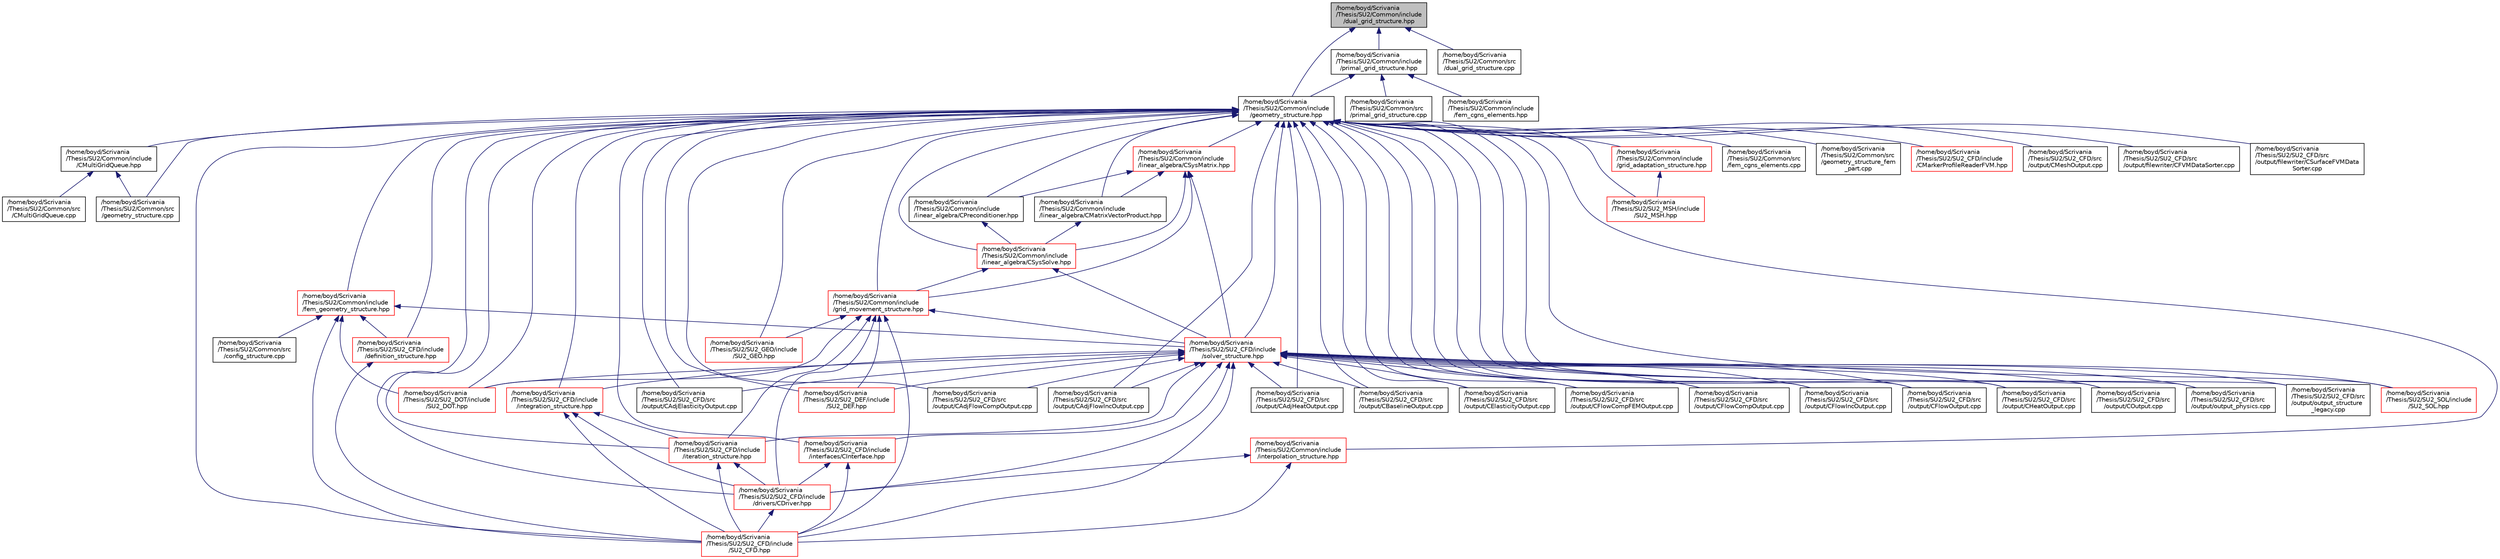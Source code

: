 digraph "/home/boyd/Scrivania/Thesis/SU2/Common/include/dual_grid_structure.hpp"
{
  edge [fontname="Helvetica",fontsize="10",labelfontname="Helvetica",labelfontsize="10"];
  node [fontname="Helvetica",fontsize="10",shape=record];
  Node29 [label="/home/boyd/Scrivania\l/Thesis/SU2/Common/include\l/dual_grid_structure.hpp",height=0.2,width=0.4,color="black", fillcolor="grey75", style="filled", fontcolor="black"];
  Node29 -> Node30 [dir="back",color="midnightblue",fontsize="10",style="solid",fontname="Helvetica"];
  Node30 [label="/home/boyd/Scrivania\l/Thesis/SU2/Common/include\l/primal_grid_structure.hpp",height=0.2,width=0.4,color="black", fillcolor="white", style="filled",URL="$primal__grid__structure_8hpp.html",tooltip="Headers of the main subroutines for storing the primal grid structure. The subroutines and functions ..."];
  Node30 -> Node31 [dir="back",color="midnightblue",fontsize="10",style="solid",fontname="Helvetica"];
  Node31 [label="/home/boyd/Scrivania\l/Thesis/SU2/Common/include\l/geometry_structure.hpp",height=0.2,width=0.4,color="black", fillcolor="white", style="filled",URL="$geometry__structure_8hpp.html",tooltip="Headers of the main subroutines for creating the geometrical structure. The subroutines and functions..."];
  Node31 -> Node32 [dir="back",color="midnightblue",fontsize="10",style="solid",fontname="Helvetica"];
  Node32 [label="/home/boyd/Scrivania\l/Thesis/SU2/Common/include\l/CMultiGridQueue.hpp",height=0.2,width=0.4,color="black", fillcolor="white", style="filled",URL="$_c_multi_grid_queue_8hpp.html",tooltip="Header of the multigrid queue class for the FVM solver. The subroutines and functions are in the CMul..."];
  Node32 -> Node33 [dir="back",color="midnightblue",fontsize="10",style="solid",fontname="Helvetica"];
  Node33 [label="/home/boyd/Scrivania\l/Thesis/SU2/Common/src\l/CMultiGridQueue.cpp",height=0.2,width=0.4,color="black", fillcolor="white", style="filled",URL="$_c_multi_grid_queue_8cpp.html",tooltip="Implementation of the multigrid queue class for the FVM solver. "];
  Node32 -> Node34 [dir="back",color="midnightblue",fontsize="10",style="solid",fontname="Helvetica"];
  Node34 [label="/home/boyd/Scrivania\l/Thesis/SU2/Common/src\l/geometry_structure.cpp",height=0.2,width=0.4,color="black", fillcolor="white", style="filled",URL="$geometry__structure_8cpp.html",tooltip="Main subroutines for creating the primal grid and multigrid structure. "];
  Node31 -> Node35 [dir="back",color="midnightblue",fontsize="10",style="solid",fontname="Helvetica"];
  Node35 [label="/home/boyd/Scrivania\l/Thesis/SU2/Common/include\l/fem_geometry_structure.hpp",height=0.2,width=0.4,color="red", fillcolor="white", style="filled",URL="$fem__geometry__structure_8hpp.html",tooltip="Headers of the main subroutines for creating the geometrical structure for the FEM solver..."];
  Node35 -> Node36 [dir="back",color="midnightblue",fontsize="10",style="solid",fontname="Helvetica"];
  Node36 [label="/home/boyd/Scrivania\l/Thesis/SU2/Common/src\l/config_structure.cpp",height=0.2,width=0.4,color="black", fillcolor="white", style="filled",URL="$config__structure_8cpp.html",tooltip="Main file for managing the config file. "];
  Node35 -> Node39 [dir="back",color="midnightblue",fontsize="10",style="solid",fontname="Helvetica"];
  Node39 [label="/home/boyd/Scrivania\l/Thesis/SU2/SU2_CFD/include\l/definition_structure.hpp",height=0.2,width=0.4,color="red", fillcolor="white", style="filled",URL="$definition__structure_8hpp.html",tooltip="Headers of the main subroutines used by SU2_CFD. The subroutines and functions are in the definition_..."];
  Node39 -> Node40 [dir="back",color="midnightblue",fontsize="10",style="solid",fontname="Helvetica"];
  Node40 [label="/home/boyd/Scrivania\l/Thesis/SU2/SU2_CFD/include\l/SU2_CFD.hpp",height=0.2,width=0.4,color="red", fillcolor="white", style="filled",URL="$_s_u2___c_f_d_8hpp.html",tooltip="Headers of the main subroutines of the code SU2_CFD. The subroutines and functions are in the SU2_CFD..."];
  Node35 -> Node46 [dir="back",color="midnightblue",fontsize="10",style="solid",fontname="Helvetica"];
  Node46 [label="/home/boyd/Scrivania\l/Thesis/SU2/SU2_CFD/include\l/solver_structure.hpp",height=0.2,width=0.4,color="red", fillcolor="white", style="filled",URL="$solver__structure_8hpp.html",tooltip="Headers of the main subroutines for solving partial differential equations. The subroutines and funct..."];
  Node46 -> Node47 [dir="back",color="midnightblue",fontsize="10",style="solid",fontname="Helvetica"];
  Node47 [label="/home/boyd/Scrivania\l/Thesis/SU2/SU2_CFD/include\l/iteration_structure.hpp",height=0.2,width=0.4,color="red", fillcolor="white", style="filled",URL="$iteration__structure_8hpp.html",tooltip="Headers of the iteration classes used by SU2_CFD. Each CIteration class represents an available physi..."];
  Node47 -> Node48 [dir="back",color="midnightblue",fontsize="10",style="solid",fontname="Helvetica"];
  Node48 [label="/home/boyd/Scrivania\l/Thesis/SU2/SU2_CFD/include\l/drivers/CDriver.hpp",height=0.2,width=0.4,color="red", fillcolor="white", style="filled",URL="$_c_driver_8hpp.html"];
  Node48 -> Node40 [dir="back",color="midnightblue",fontsize="10",style="solid",fontname="Helvetica"];
  Node47 -> Node40 [dir="back",color="midnightblue",fontsize="10",style="solid",fontname="Helvetica"];
  Node46 -> Node59 [dir="back",color="midnightblue",fontsize="10",style="solid",fontname="Helvetica"];
  Node59 [label="/home/boyd/Scrivania\l/Thesis/SU2/SU2_CFD/include\l/integration_structure.hpp",height=0.2,width=0.4,color="red", fillcolor="white", style="filled",URL="$integration__structure_8hpp.html",tooltip="Headers of the main subroutines for space and time integration. The subroutines and functions are in ..."];
  Node59 -> Node47 [dir="back",color="midnightblue",fontsize="10",style="solid",fontname="Helvetica"];
  Node59 -> Node48 [dir="back",color="midnightblue",fontsize="10",style="solid",fontname="Helvetica"];
  Node59 -> Node40 [dir="back",color="midnightblue",fontsize="10",style="solid",fontname="Helvetica"];
  Node46 -> Node48 [dir="back",color="midnightblue",fontsize="10",style="solid",fontname="Helvetica"];
  Node46 -> Node62 [dir="back",color="midnightblue",fontsize="10",style="solid",fontname="Helvetica"];
  Node62 [label="/home/boyd/Scrivania\l/Thesis/SU2/SU2_CFD/include\l/interfaces/CInterface.hpp",height=0.2,width=0.4,color="red", fillcolor="white", style="filled",URL="$_c_interface_8hpp.html",tooltip="Declarations and inlines of the transfer structure. The subroutines and functions are in the physics ..."];
  Node62 -> Node48 [dir="back",color="midnightblue",fontsize="10",style="solid",fontname="Helvetica"];
  Node62 -> Node40 [dir="back",color="midnightblue",fontsize="10",style="solid",fontname="Helvetica"];
  Node46 -> Node40 [dir="back",color="midnightblue",fontsize="10",style="solid",fontname="Helvetica"];
  Node46 -> Node88 [dir="back",color="midnightblue",fontsize="10",style="solid",fontname="Helvetica"];
  Node88 [label="/home/boyd/Scrivania\l/Thesis/SU2/SU2_CFD/src\l/output/CAdjElasticityOutput.cpp",height=0.2,width=0.4,color="black", fillcolor="white", style="filled",URL="$_c_adj_elasticity_output_8cpp.html",tooltip="Main subroutines for elasticity discrete adjoint output. "];
  Node46 -> Node89 [dir="back",color="midnightblue",fontsize="10",style="solid",fontname="Helvetica"];
  Node89 [label="/home/boyd/Scrivania\l/Thesis/SU2/SU2_CFD/src\l/output/CAdjFlowCompOutput.cpp",height=0.2,width=0.4,color="black", fillcolor="white", style="filled",URL="$_c_adj_flow_comp_output_8cpp.html"];
  Node46 -> Node90 [dir="back",color="midnightblue",fontsize="10",style="solid",fontname="Helvetica"];
  Node90 [label="/home/boyd/Scrivania\l/Thesis/SU2/SU2_CFD/src\l/output/CAdjFlowIncOutput.cpp",height=0.2,width=0.4,color="black", fillcolor="white", style="filled",URL="$_c_adj_flow_inc_output_8cpp.html"];
  Node46 -> Node91 [dir="back",color="midnightblue",fontsize="10",style="solid",fontname="Helvetica"];
  Node91 [label="/home/boyd/Scrivania\l/Thesis/SU2/SU2_CFD/src\l/output/CAdjHeatOutput.cpp",height=0.2,width=0.4,color="black", fillcolor="white", style="filled",URL="$_c_adj_heat_output_8cpp.html"];
  Node46 -> Node92 [dir="back",color="midnightblue",fontsize="10",style="solid",fontname="Helvetica"];
  Node92 [label="/home/boyd/Scrivania\l/Thesis/SU2/SU2_CFD/src\l/output/CBaselineOutput.cpp",height=0.2,width=0.4,color="black", fillcolor="white", style="filled",URL="$_c_baseline_output_8cpp.html"];
  Node46 -> Node93 [dir="back",color="midnightblue",fontsize="10",style="solid",fontname="Helvetica"];
  Node93 [label="/home/boyd/Scrivania\l/Thesis/SU2/SU2_CFD/src\l/output/CElasticityOutput.cpp",height=0.2,width=0.4,color="black", fillcolor="white", style="filled",URL="$_c_elasticity_output_8cpp.html"];
  Node46 -> Node94 [dir="back",color="midnightblue",fontsize="10",style="solid",fontname="Helvetica"];
  Node94 [label="/home/boyd/Scrivania\l/Thesis/SU2/SU2_CFD/src\l/output/CFlowCompFEMOutput.cpp",height=0.2,width=0.4,color="black", fillcolor="white", style="filled",URL="$_c_flow_comp_f_e_m_output_8cpp.html"];
  Node46 -> Node95 [dir="back",color="midnightblue",fontsize="10",style="solid",fontname="Helvetica"];
  Node95 [label="/home/boyd/Scrivania\l/Thesis/SU2/SU2_CFD/src\l/output/CFlowCompOutput.cpp",height=0.2,width=0.4,color="black", fillcolor="white", style="filled",URL="$_c_flow_comp_output_8cpp.html"];
  Node46 -> Node96 [dir="back",color="midnightblue",fontsize="10",style="solid",fontname="Helvetica"];
  Node96 [label="/home/boyd/Scrivania\l/Thesis/SU2/SU2_CFD/src\l/output/CFlowIncOutput.cpp",height=0.2,width=0.4,color="black", fillcolor="white", style="filled",URL="$_c_flow_inc_output_8cpp.html"];
  Node46 -> Node97 [dir="back",color="midnightblue",fontsize="10",style="solid",fontname="Helvetica"];
  Node97 [label="/home/boyd/Scrivania\l/Thesis/SU2/SU2_CFD/src\l/output/CFlowOutput.cpp",height=0.2,width=0.4,color="black", fillcolor="white", style="filled",URL="$_c_flow_output_8cpp.html"];
  Node46 -> Node98 [dir="back",color="midnightblue",fontsize="10",style="solid",fontname="Helvetica"];
  Node98 [label="/home/boyd/Scrivania\l/Thesis/SU2/SU2_CFD/src\l/output/CHeatOutput.cpp",height=0.2,width=0.4,color="black", fillcolor="white", style="filled",URL="$_c_heat_output_8cpp.html"];
  Node46 -> Node99 [dir="back",color="midnightblue",fontsize="10",style="solid",fontname="Helvetica"];
  Node99 [label="/home/boyd/Scrivania\l/Thesis/SU2/SU2_CFD/src\l/output/COutput.cpp",height=0.2,width=0.4,color="black", fillcolor="white", style="filled",URL="$_c_output_8cpp.html"];
  Node46 -> Node100 [dir="back",color="midnightblue",fontsize="10",style="solid",fontname="Helvetica"];
  Node100 [label="/home/boyd/Scrivania\l/Thesis/SU2/SU2_CFD/src\l/output/output_physics.cpp",height=0.2,width=0.4,color="black", fillcolor="white", style="filled",URL="$output__physics_8cpp.html",tooltip="Main subroutines to compute physical output quantities such as CL, CD, entropy generation, mass flow, ecc... . "];
  Node46 -> Node101 [dir="back",color="midnightblue",fontsize="10",style="solid",fontname="Helvetica"];
  Node101 [label="/home/boyd/Scrivania\l/Thesis/SU2/SU2_CFD/src\l/output/output_structure\l_legacy.cpp",height=0.2,width=0.4,color="black", fillcolor="white", style="filled",URL="$output__structure__legacy_8cpp.html"];
  Node46 -> Node115 [dir="back",color="midnightblue",fontsize="10",style="solid",fontname="Helvetica"];
  Node115 [label="/home/boyd/Scrivania\l/Thesis/SU2/SU2_DEF/include\l/SU2_DEF.hpp",height=0.2,width=0.4,color="red", fillcolor="white", style="filled",URL="$_s_u2___d_e_f_8hpp.html",tooltip="Headers of the main subroutines of the code SU2_DEF. The subroutines and functions are in the SU2_DEF..."];
  Node46 -> Node117 [dir="back",color="midnightblue",fontsize="10",style="solid",fontname="Helvetica"];
  Node117 [label="/home/boyd/Scrivania\l/Thesis/SU2/SU2_SOL/include\l/SU2_SOL.hpp",height=0.2,width=0.4,color="red", fillcolor="white", style="filled",URL="$_s_u2___s_o_l_8hpp.html",tooltip="Headers of the main subroutines of the code SU2_SOL. The subroutines and functions are in the SU2_SOL..."];
  Node46 -> Node119 [dir="back",color="midnightblue",fontsize="10",style="solid",fontname="Helvetica"];
  Node119 [label="/home/boyd/Scrivania\l/Thesis/SU2/SU2_DOT/include\l/SU2_DOT.hpp",height=0.2,width=0.4,color="red", fillcolor="white", style="filled",URL="$_s_u2___d_o_t_8hpp.html",tooltip="Headers of the main subroutines of the code SU2_DOT. The subroutines and functions are in the SU2_DOT..."];
  Node35 -> Node40 [dir="back",color="midnightblue",fontsize="10",style="solid",fontname="Helvetica"];
  Node35 -> Node119 [dir="back",color="midnightblue",fontsize="10",style="solid",fontname="Helvetica"];
  Node31 -> Node123 [dir="back",color="midnightblue",fontsize="10",style="solid",fontname="Helvetica"];
  Node123 [label="/home/boyd/Scrivania\l/Thesis/SU2/Common/include\l/grid_adaptation_structure.hpp",height=0.2,width=0.4,color="red", fillcolor="white", style="filled",URL="$grid__adaptation__structure_8hpp.html",tooltip="Headers of the main subroutines for doing the numerical grid adaptation. "];
  Node123 -> Node125 [dir="back",color="midnightblue",fontsize="10",style="solid",fontname="Helvetica"];
  Node125 [label="/home/boyd/Scrivania\l/Thesis/SU2/SU2_MSH/include\l/SU2_MSH.hpp",height=0.2,width=0.4,color="red", fillcolor="white", style="filled",URL="$_s_u2___m_s_h_8hpp.html",tooltip="Headers of the main subroutines of the code SU2_MSH. The subroutines and functions are in the SU2_MSH..."];
  Node31 -> Node127 [dir="back",color="midnightblue",fontsize="10",style="solid",fontname="Helvetica"];
  Node127 [label="/home/boyd/Scrivania\l/Thesis/SU2/Common/include\l/grid_movement_structure.hpp",height=0.2,width=0.4,color="red", fillcolor="white", style="filled",URL="$grid__movement__structure_8hpp.html",tooltip="Headers of the main subroutines for doing the numerical grid movement (including volumetric movement..."];
  Node127 -> Node46 [dir="back",color="midnightblue",fontsize="10",style="solid",fontname="Helvetica"];
  Node127 -> Node47 [dir="back",color="midnightblue",fontsize="10",style="solid",fontname="Helvetica"];
  Node127 -> Node48 [dir="back",color="midnightblue",fontsize="10",style="solid",fontname="Helvetica"];
  Node127 -> Node40 [dir="back",color="midnightblue",fontsize="10",style="solid",fontname="Helvetica"];
  Node127 -> Node129 [dir="back",color="midnightblue",fontsize="10",style="solid",fontname="Helvetica"];
  Node129 [label="/home/boyd/Scrivania\l/Thesis/SU2/SU2_GEO/include\l/SU2_GEO.hpp",height=0.2,width=0.4,color="red", fillcolor="white", style="filled",URL="$_s_u2___g_e_o_8hpp.html",tooltip="Headers of the main subroutines of the code SU2_GEO. The subroutines and functions are in the SU2_GEO..."];
  Node127 -> Node115 [dir="back",color="midnightblue",fontsize="10",style="solid",fontname="Helvetica"];
  Node127 -> Node119 [dir="back",color="midnightblue",fontsize="10",style="solid",fontname="Helvetica"];
  Node31 -> Node131 [dir="back",color="midnightblue",fontsize="10",style="solid",fontname="Helvetica"];
  Node131 [label="/home/boyd/Scrivania\l/Thesis/SU2/Common/include\l/linear_algebra/CSysMatrix.hpp",height=0.2,width=0.4,color="red", fillcolor="white", style="filled",URL="$_c_sys_matrix_8hpp.html"];
  Node131 -> Node127 [dir="back",color="midnightblue",fontsize="10",style="solid",fontname="Helvetica"];
  Node131 -> Node132 [dir="back",color="midnightblue",fontsize="10",style="solid",fontname="Helvetica"];
  Node132 [label="/home/boyd/Scrivania\l/Thesis/SU2/Common/include\l/linear_algebra/CSysSolve.hpp",height=0.2,width=0.4,color="red", fillcolor="white", style="filled",URL="$_c_sys_solve_8hpp.html"];
  Node132 -> Node127 [dir="back",color="midnightblue",fontsize="10",style="solid",fontname="Helvetica"];
  Node132 -> Node46 [dir="back",color="midnightblue",fontsize="10",style="solid",fontname="Helvetica"];
  Node131 -> Node135 [dir="back",color="midnightblue",fontsize="10",style="solid",fontname="Helvetica"];
  Node135 [label="/home/boyd/Scrivania\l/Thesis/SU2/Common/include\l/linear_algebra/CMatrixVectorProduct.hpp",height=0.2,width=0.4,color="black", fillcolor="white", style="filled",URL="$_c_matrix_vector_product_8hpp.html",tooltip="Headers for the classes related to sparse matrix-vector product wrappers. The actual operations are c..."];
  Node135 -> Node132 [dir="back",color="midnightblue",fontsize="10",style="solid",fontname="Helvetica"];
  Node131 -> Node136 [dir="back",color="midnightblue",fontsize="10",style="solid",fontname="Helvetica"];
  Node136 [label="/home/boyd/Scrivania\l/Thesis/SU2/Common/include\l/linear_algebra/CPreconditioner.hpp",height=0.2,width=0.4,color="black", fillcolor="white", style="filled",URL="$_c_preconditioner_8hpp.html",tooltip="Headers for the classes related to linear preconditioner wrappers. The actual operations are currentl..."];
  Node136 -> Node132 [dir="back",color="midnightblue",fontsize="10",style="solid",fontname="Helvetica"];
  Node131 -> Node46 [dir="back",color="midnightblue",fontsize="10",style="solid",fontname="Helvetica"];
  Node31 -> Node132 [dir="back",color="midnightblue",fontsize="10",style="solid",fontname="Helvetica"];
  Node31 -> Node135 [dir="back",color="midnightblue",fontsize="10",style="solid",fontname="Helvetica"];
  Node31 -> Node136 [dir="back",color="midnightblue",fontsize="10",style="solid",fontname="Helvetica"];
  Node31 -> Node139 [dir="back",color="midnightblue",fontsize="10",style="solid",fontname="Helvetica"];
  Node139 [label="/home/boyd/Scrivania\l/Thesis/SU2/Common/include\l/interpolation_structure.hpp",height=0.2,width=0.4,color="red", fillcolor="white", style="filled",URL="$interpolation__structure_8hpp.html",tooltip="Headers of the main subroutines used by SU2_FSI. The subroutines and functions are in the interpolati..."];
  Node139 -> Node48 [dir="back",color="midnightblue",fontsize="10",style="solid",fontname="Helvetica"];
  Node139 -> Node40 [dir="back",color="midnightblue",fontsize="10",style="solid",fontname="Helvetica"];
  Node31 -> Node141 [dir="back",color="midnightblue",fontsize="10",style="solid",fontname="Helvetica"];
  Node141 [label="/home/boyd/Scrivania\l/Thesis/SU2/Common/src\l/fem_cgns_elements.cpp",height=0.2,width=0.4,color="black", fillcolor="white", style="filled",URL="$fem__cgns__elements_8cpp.html",tooltip="CGNS element definitions and conversions to the SU2 standard. "];
  Node31 -> Node34 [dir="back",color="midnightblue",fontsize="10",style="solid",fontname="Helvetica"];
  Node31 -> Node142 [dir="back",color="midnightblue",fontsize="10",style="solid",fontname="Helvetica"];
  Node142 [label="/home/boyd/Scrivania\l/Thesis/SU2/Common/src\l/geometry_structure_fem\l_part.cpp",height=0.2,width=0.4,color="black", fillcolor="white", style="filled",URL="$geometry__structure__fem__part_8cpp.html",tooltip="Main subroutines for distributin the grid for the Fluid FEM solver. "];
  Node31 -> Node143 [dir="back",color="midnightblue",fontsize="10",style="solid",fontname="Helvetica"];
  Node143 [label="/home/boyd/Scrivania\l/Thesis/SU2/SU2_CFD/include\l/CMarkerProfileReaderFVM.hpp",height=0.2,width=0.4,color="red", fillcolor="white", style="filled",URL="$_c_marker_profile_reader_f_v_m_8hpp.html",tooltip="Header file for the class CMarkerProfileReaderFVM. The implementations are in the CMarkerProfileReade..."];
  Node31 -> Node39 [dir="back",color="midnightblue",fontsize="10",style="solid",fontname="Helvetica"];
  Node31 -> Node46 [dir="back",color="midnightblue",fontsize="10",style="solid",fontname="Helvetica"];
  Node31 -> Node59 [dir="back",color="midnightblue",fontsize="10",style="solid",fontname="Helvetica"];
  Node31 -> Node47 [dir="back",color="midnightblue",fontsize="10",style="solid",fontname="Helvetica"];
  Node31 -> Node62 [dir="back",color="midnightblue",fontsize="10",style="solid",fontname="Helvetica"];
  Node31 -> Node48 [dir="back",color="midnightblue",fontsize="10",style="solid",fontname="Helvetica"];
  Node31 -> Node40 [dir="back",color="midnightblue",fontsize="10",style="solid",fontname="Helvetica"];
  Node31 -> Node88 [dir="back",color="midnightblue",fontsize="10",style="solid",fontname="Helvetica"];
  Node31 -> Node89 [dir="back",color="midnightblue",fontsize="10",style="solid",fontname="Helvetica"];
  Node31 -> Node90 [dir="back",color="midnightblue",fontsize="10",style="solid",fontname="Helvetica"];
  Node31 -> Node91 [dir="back",color="midnightblue",fontsize="10",style="solid",fontname="Helvetica"];
  Node31 -> Node92 [dir="back",color="midnightblue",fontsize="10",style="solid",fontname="Helvetica"];
  Node31 -> Node93 [dir="back",color="midnightblue",fontsize="10",style="solid",fontname="Helvetica"];
  Node31 -> Node94 [dir="back",color="midnightblue",fontsize="10",style="solid",fontname="Helvetica"];
  Node31 -> Node95 [dir="back",color="midnightblue",fontsize="10",style="solid",fontname="Helvetica"];
  Node31 -> Node96 [dir="back",color="midnightblue",fontsize="10",style="solid",fontname="Helvetica"];
  Node31 -> Node97 [dir="back",color="midnightblue",fontsize="10",style="solid",fontname="Helvetica"];
  Node31 -> Node98 [dir="back",color="midnightblue",fontsize="10",style="solid",fontname="Helvetica"];
  Node31 -> Node145 [dir="back",color="midnightblue",fontsize="10",style="solid",fontname="Helvetica"];
  Node145 [label="/home/boyd/Scrivania\l/Thesis/SU2/SU2_CFD/src\l/output/CMeshOutput.cpp",height=0.2,width=0.4,color="black", fillcolor="white", style="filled",URL="$_c_mesh_output_8cpp.html"];
  Node31 -> Node99 [dir="back",color="midnightblue",fontsize="10",style="solid",fontname="Helvetica"];
  Node31 -> Node146 [dir="back",color="midnightblue",fontsize="10",style="solid",fontname="Helvetica"];
  Node146 [label="/home/boyd/Scrivania\l/Thesis/SU2/SU2_CFD/src\l/output/filewriter/CFVMDataSorter.cpp",height=0.2,width=0.4,color="black", fillcolor="white", style="filled",URL="$_c_f_v_m_data_sorter_8cpp.html",tooltip="Datasorter class for FVM solvers. "];
  Node31 -> Node147 [dir="back",color="midnightblue",fontsize="10",style="solid",fontname="Helvetica"];
  Node147 [label="/home/boyd/Scrivania\l/Thesis/SU2/SU2_CFD/src\l/output/filewriter/CSurfaceFVMData\lSorter.cpp",height=0.2,width=0.4,color="black", fillcolor="white", style="filled",URL="$_c_surface_f_v_m_data_sorter_8cpp.html",tooltip="Datasorter for FVM surfaces. "];
  Node31 -> Node100 [dir="back",color="midnightblue",fontsize="10",style="solid",fontname="Helvetica"];
  Node31 -> Node101 [dir="back",color="midnightblue",fontsize="10",style="solid",fontname="Helvetica"];
  Node31 -> Node129 [dir="back",color="midnightblue",fontsize="10",style="solid",fontname="Helvetica"];
  Node31 -> Node115 [dir="back",color="midnightblue",fontsize="10",style="solid",fontname="Helvetica"];
  Node31 -> Node117 [dir="back",color="midnightblue",fontsize="10",style="solid",fontname="Helvetica"];
  Node31 -> Node125 [dir="back",color="midnightblue",fontsize="10",style="solid",fontname="Helvetica"];
  Node31 -> Node119 [dir="back",color="midnightblue",fontsize="10",style="solid",fontname="Helvetica"];
  Node30 -> Node148 [dir="back",color="midnightblue",fontsize="10",style="solid",fontname="Helvetica"];
  Node148 [label="/home/boyd/Scrivania\l/Thesis/SU2/Common/include\l/fem_cgns_elements.hpp",height=0.2,width=0.4,color="black", fillcolor="white", style="filled",URL="$fem__cgns__elements_8hpp.html",tooltip="Headers of the classes and functions for reading CGNS files with high order elements. The functions are in the cgns_elements.cpp file. "];
  Node30 -> Node149 [dir="back",color="midnightblue",fontsize="10",style="solid",fontname="Helvetica"];
  Node149 [label="/home/boyd/Scrivania\l/Thesis/SU2/Common/src\l/primal_grid_structure.cpp",height=0.2,width=0.4,color="black", fillcolor="white", style="filled",URL="$primal__grid__structure_8cpp.html",tooltip="Main classes for defining the primal grid elements. "];
  Node29 -> Node31 [dir="back",color="midnightblue",fontsize="10",style="solid",fontname="Helvetica"];
  Node29 -> Node150 [dir="back",color="midnightblue",fontsize="10",style="solid",fontname="Helvetica"];
  Node150 [label="/home/boyd/Scrivania\l/Thesis/SU2/Common/src\l/dual_grid_structure.cpp",height=0.2,width=0.4,color="black", fillcolor="white", style="filled",URL="$dual__grid__structure_8cpp.html",tooltip="Main classes for defining the dual grid. "];
}
